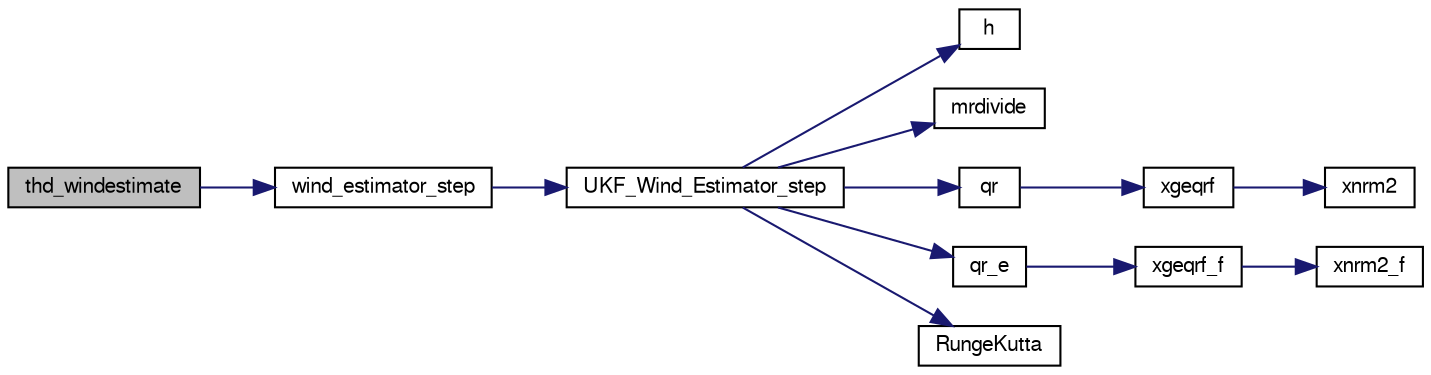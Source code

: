 digraph "thd_windestimate"
{
  edge [fontname="FreeSans",fontsize="10",labelfontname="FreeSans",labelfontsize="10"];
  node [fontname="FreeSans",fontsize="10",shape=record];
  rankdir="LR";
  Node1 [label="thd_windestimate",height=0.2,width=0.4,color="black", fillcolor="grey75", style="filled", fontcolor="black"];
  Node1 -> Node2 [color="midnightblue",fontsize="10",style="solid",fontname="FreeSans"];
  Node2 [label="wind_estimator_step",height=0.2,width=0.4,color="black", fillcolor="white", style="filled",URL="$wind__estimator_8c.html#a9625948d6ba7c62cb2603ce28bfb5d56"];
  Node2 -> Node3 [color="midnightblue",fontsize="10",style="solid",fontname="FreeSans"];
  Node3 [label="UKF_Wind_Estimator_step",height=0.2,width=0.4,color="black", fillcolor="white", style="filled",URL="$UKF__Wind__Estimator_8c.html#ace2249208dcb95cf298d03ea903f34b1"];
  Node3 -> Node4 [color="midnightblue",fontsize="10",style="solid",fontname="FreeSans"];
  Node4 [label="h",height=0.2,width=0.4,color="black", fillcolor="white", style="filled",URL="$UKF__Wind__Estimator_8c.html#a1b540e52aff26922bc43ff126fa35270"];
  Node3 -> Node5 [color="midnightblue",fontsize="10",style="solid",fontname="FreeSans"];
  Node5 [label="mrdivide",height=0.2,width=0.4,color="black", fillcolor="white", style="filled",URL="$UKF__Wind__Estimator_8c.html#a29ad0023311f9e9ebad58b94cfa5beff"];
  Node3 -> Node6 [color="midnightblue",fontsize="10",style="solid",fontname="FreeSans"];
  Node6 [label="qr",height=0.2,width=0.4,color="black", fillcolor="white", style="filled",URL="$UKF__Wind__Estimator_8c.html#ab9fd07eef78a8a550bcd859339c5f401"];
  Node6 -> Node7 [color="midnightblue",fontsize="10",style="solid",fontname="FreeSans"];
  Node7 [label="xgeqrf",height=0.2,width=0.4,color="black", fillcolor="white", style="filled",URL="$UKF__Wind__Estimator_8c.html#af1145125636356fc8ed4014a8552b5d3"];
  Node7 -> Node8 [color="midnightblue",fontsize="10",style="solid",fontname="FreeSans"];
  Node8 [label="xnrm2",height=0.2,width=0.4,color="black", fillcolor="white", style="filled",URL="$UKF__Wind__Estimator_8c.html#a91f88aec3e54f7da4348dc58aa23a06f"];
  Node3 -> Node9 [color="midnightblue",fontsize="10",style="solid",fontname="FreeSans"];
  Node9 [label="qr_e",height=0.2,width=0.4,color="black", fillcolor="white", style="filled",URL="$UKF__Wind__Estimator_8c.html#ab4ab517d47da4d5ce174742384ae56cd"];
  Node9 -> Node10 [color="midnightblue",fontsize="10",style="solid",fontname="FreeSans"];
  Node10 [label="xgeqrf_f",height=0.2,width=0.4,color="black", fillcolor="white", style="filled",URL="$UKF__Wind__Estimator_8c.html#a06fe0b982008d39df58d5c5f4808204e"];
  Node10 -> Node11 [color="midnightblue",fontsize="10",style="solid",fontname="FreeSans"];
  Node11 [label="xnrm2_f",height=0.2,width=0.4,color="black", fillcolor="white", style="filled",URL="$UKF__Wind__Estimator_8c.html#ae7791e7e2e302fdd54849037a36ac477"];
  Node3 -> Node12 [color="midnightblue",fontsize="10",style="solid",fontname="FreeSans"];
  Node12 [label="RungeKutta",height=0.2,width=0.4,color="black", fillcolor="white", style="filled",URL="$UKF__Wind__Estimator_8c.html#a3ce8106141d8e0474d84e6e8872b7318"];
}

